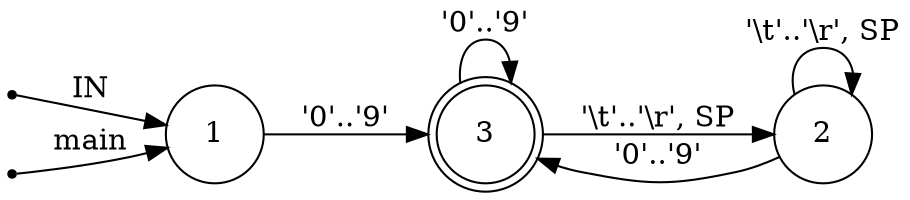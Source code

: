 digraph james_script {
	rankdir=LR;
	node [ shape = point ];
	ENTRY;
	en_1;
	node [ shape = circle, height = 0.2 ];
	node [ fixedsize = true, height = 0.65, shape = doublecircle ];
	3;
	node [ shape = circle ];
	1 -> 3 [ label = "'0'..'9'" ];
	2 -> 2 [ label = "'\\t'..'\\r', SP" ];
	2 -> 3 [ label = "'0'..'9'" ];
	3 -> 2 [ label = "'\\t'..'\\r', SP" ];
	3 -> 3 [ label = "'0'..'9'" ];
	ENTRY -> 1 [ label = "IN" ];
	en_1 -> 1 [ label = "main" ];
}
